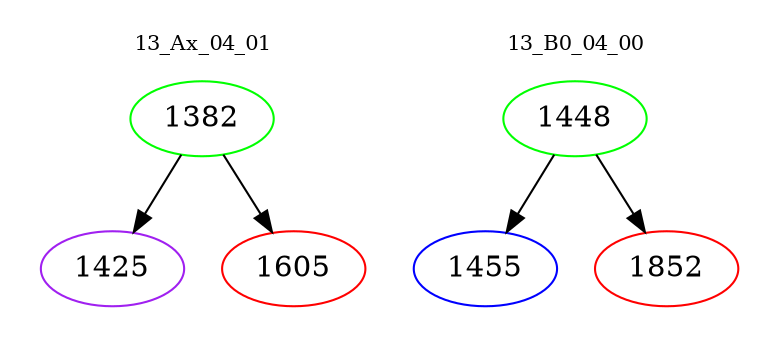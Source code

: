 digraph{
subgraph cluster_0 {
color = white
label = "13_Ax_04_01";
fontsize=10;
T0_1382 [label="1382", color="green"]
T0_1382 -> T0_1425 [color="black"]
T0_1425 [label="1425", color="purple"]
T0_1382 -> T0_1605 [color="black"]
T0_1605 [label="1605", color="red"]
}
subgraph cluster_1 {
color = white
label = "13_B0_04_00";
fontsize=10;
T1_1448 [label="1448", color="green"]
T1_1448 -> T1_1455 [color="black"]
T1_1455 [label="1455", color="blue"]
T1_1448 -> T1_1852 [color="black"]
T1_1852 [label="1852", color="red"]
}
}
